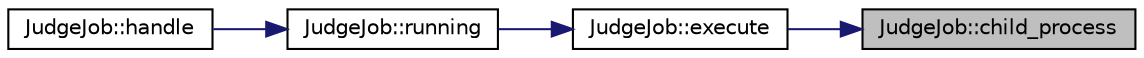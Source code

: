digraph "JudgeJob::child_process"
{
 // LATEX_PDF_SIZE
  edge [fontname="Helvetica",fontsize="10",labelfontname="Helvetica",labelfontsize="10"];
  node [fontname="Helvetica",fontsize="10",shape=record];
  rankdir="RL";
  Node10 [label="JudgeJob::child_process",height=0.2,width=0.4,color="black", fillcolor="grey75", style="filled", fontcolor="black",tooltip="启动 编译/执行 的实际工作。限制了资源信息，重定向流之后，启动实际工作进程。"];
  Node10 -> Node11 [dir="back",color="midnightblue",fontsize="10",style="solid",fontname="Helvetica"];
  Node11 [label="JudgeJob::execute",height=0.2,width=0.4,color="black", fillcolor="white", style="filled",URL="$class_judge_job.html#a1e12c6a1d33861f95a053186ac3d3eb9",tooltip="根据当前 config 配置的值，执行编译/运行程序。过程中会对必要的权限检查， 并且会启动一个线程来监控，防止运行超时。执行结束后返回执行结果。"];
  Node11 -> Node12 [dir="back",color="midnightblue",fontsize="10",style="solid",fontname="Helvetica"];
  Node12 [label="JudgeJob::running",height=0.2,width=0.4,color="black", fillcolor="white", style="filled",URL="$class_judge_job.html#a0d2e1e5cce842ef0daf71c95f98275f0",tooltip="进入当前 job 的执行流程，并返回执行结果。"];
  Node12 -> Node13 [dir="back",color="midnightblue",fontsize="10",style="solid",fontname="Helvetica"];
  Node13 [label="JudgeJob::handle",height=0.2,width=0.4,color="black", fillcolor="white", style="filled",URL="$class_judge_job.html#a6fe58f9fcacc9ba6461e97f1a3ac76a3",tooltip="本 Job 的处理函数。整个 job 的工作入口，包括编译执行判题等内容"];
}
